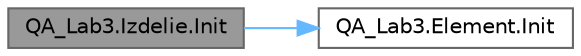 digraph "QA_Lab3.Izdelie.Init"
{
 // LATEX_PDF_SIZE
  bgcolor="transparent";
  edge [fontname=Helvetica,fontsize=10,labelfontname=Helvetica,labelfontsize=10];
  node [fontname=Helvetica,fontsize=10,shape=box,height=0.2,width=0.4];
  rankdir="LR";
  Node1 [id="Node000001",label="QA_Lab3.Izdelie.Init",height=0.2,width=0.4,color="gray40", fillcolor="grey60", style="filled", fontcolor="black",tooltip="Метод инициализации изделия с тремя элементами."];
  Node1 -> Node2 [id="edge1_Node000001_Node000002",color="steelblue1",style="solid",tooltip=" "];
  Node2 [id="Node000002",label="QA_Lab3.Element.Init",height=0.2,width=0.4,color="grey40", fillcolor="white", style="filled",URL="$class_q_a___lab3_1_1_element_a28d6502c289379ef5411d7a788b1cf0f.html#a28d6502c289379ef5411d7a788b1cf0f",tooltip="Метод инициализации данных элемента"];
}
